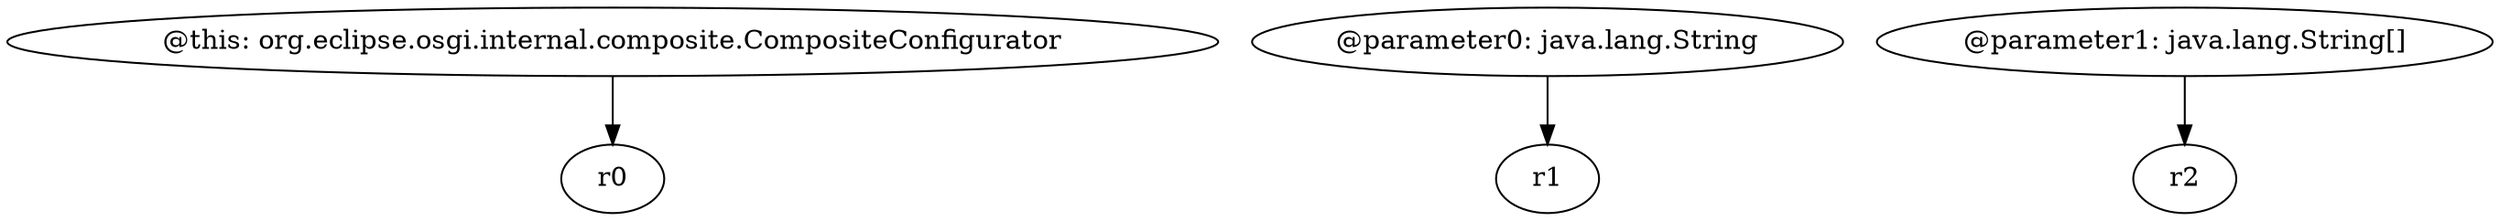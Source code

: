 digraph g {
0[label="@this: org.eclipse.osgi.internal.composite.CompositeConfigurator"]
1[label="r0"]
0->1[label=""]
2[label="@parameter0: java.lang.String"]
3[label="r1"]
2->3[label=""]
4[label="@parameter1: java.lang.String[]"]
5[label="r2"]
4->5[label=""]
}